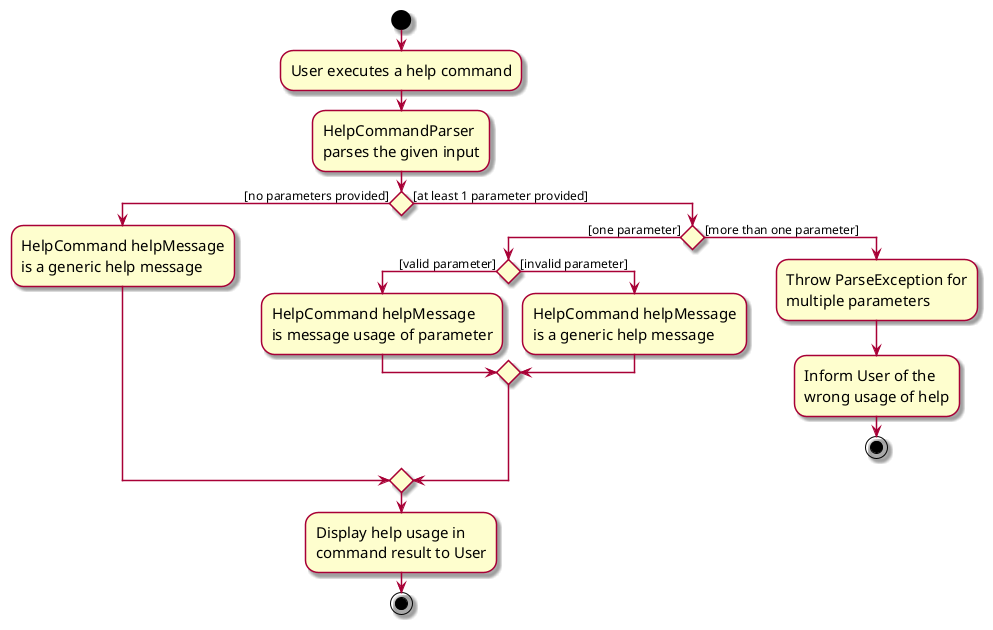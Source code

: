 @startuml
skin rose
skinparam ActivityFontSize 15
skinparam ArrowFontSize 12
start
:User executes a help command;
:HelpCommandParser
parses the given input;

'Since the beta syntax does not support placing the condition outside the
'diamond we place it as the true branch instead.

if () then ([no parameters provided])
    :HelpCommand helpMessage
    is a generic help message;
else ([at least 1 parameter provided])
    if () then ([one parameter])
        if () then ([valid parameter])
            :HelpCommand helpMessage
            is message usage of parameter;
        else ([invalid parameter])
            :HelpCommand helpMessage
            is a generic help message;
        endif
    else ([more than one parameter])
        :Throw ParseException for
        multiple parameters;
        :Inform User of the
        wrong usage of help;
        stop
    endif
endif

:Display help usage in
command result to User;

stop
@enduml
